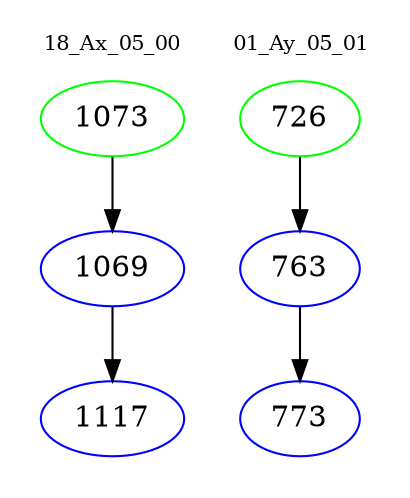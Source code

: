 digraph{
subgraph cluster_0 {
color = white
label = "18_Ax_05_00";
fontsize=10;
T0_1073 [label="1073", color="green"]
T0_1073 -> T0_1069 [color="black"]
T0_1069 [label="1069", color="blue"]
T0_1069 -> T0_1117 [color="black"]
T0_1117 [label="1117", color="blue"]
}
subgraph cluster_1 {
color = white
label = "01_Ay_05_01";
fontsize=10;
T1_726 [label="726", color="green"]
T1_726 -> T1_763 [color="black"]
T1_763 [label="763", color="blue"]
T1_763 -> T1_773 [color="black"]
T1_773 [label="773", color="blue"]
}
}
